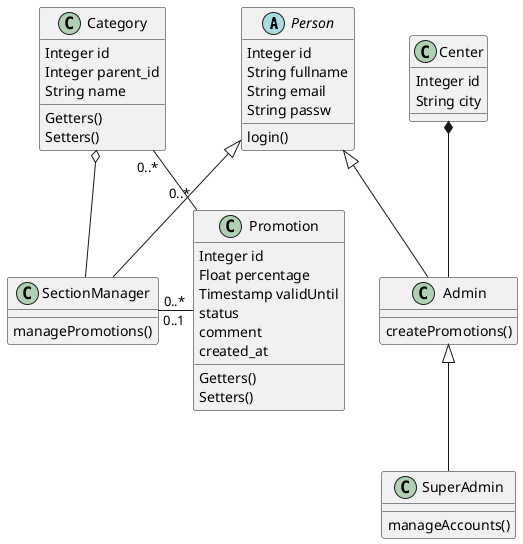 @startuml
'https://plantuml.com/class-diagram


'Inheritance
Person <|-- Admin
Person <|-- SectionManager
Admin <|-- SuperAdmin

'Aggregation
'Category o-- SubCategory
Category o-- SectionManager
'Composition
Center *-- Admin

'Category "0..1" - "0..*" Promotion

Category "0..*" - "0..*" Promotion
SectionManager "0..*" - "0..1" Promotion

'This needs to be changed to many-to-many relationship
'in case a product can belong to more than one category
'SubCategory "0..1" - "0..*" exemptedFromPromotion
'Promotion "0..*" - "1" exemptedFromPromotion


abstract class Person {
    Integer id
    String fullname
    String email
    String passw
    login()
}

class Admin {
    createPromotions()
}

class SuperAdmin {
    manageAccounts()
}

class SectionManager{
    managePromotions()
}

class Category {
    Integer id
    Integer parent_id
    String name
    Getters()
    Setters()
}

'class SubCategory {
'    Integer id
'    String name
'    Getters()
'    Setters()
'}

class Center {
    Integer id
    String city
}

class Promotion {
    Integer id
    Float percentage
    Timestamp validUntil
    status
    comment
    created_at
    Getters()
    Setters()
}



@enduml